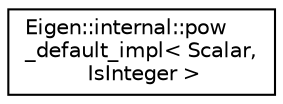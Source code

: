 digraph "Graphical Class Hierarchy"
{
  edge [fontname="Helvetica",fontsize="10",labelfontname="Helvetica",labelfontsize="10"];
  node [fontname="Helvetica",fontsize="10",shape=record];
  rankdir="LR";
  Node1 [label="Eigen::internal::pow\l_default_impl\< Scalar,\l IsInteger \>",height=0.2,width=0.4,color="black", fillcolor="white", style="filled",URL="$struct_eigen_1_1internal_1_1pow__default__impl.html"];
}
